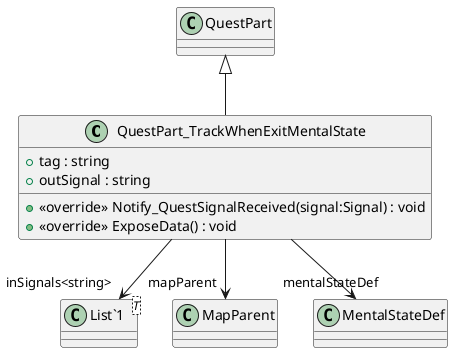 @startuml
class QuestPart_TrackWhenExitMentalState {
    + tag : string
    + outSignal : string
    + <<override>> Notify_QuestSignalReceived(signal:Signal) : void
    + <<override>> ExposeData() : void
}
class "List`1"<T> {
}
QuestPart <|-- QuestPart_TrackWhenExitMentalState
QuestPart_TrackWhenExitMentalState --> "inSignals<string>" "List`1"
QuestPart_TrackWhenExitMentalState --> "mapParent" MapParent
QuestPart_TrackWhenExitMentalState --> "mentalStateDef" MentalStateDef
@enduml

